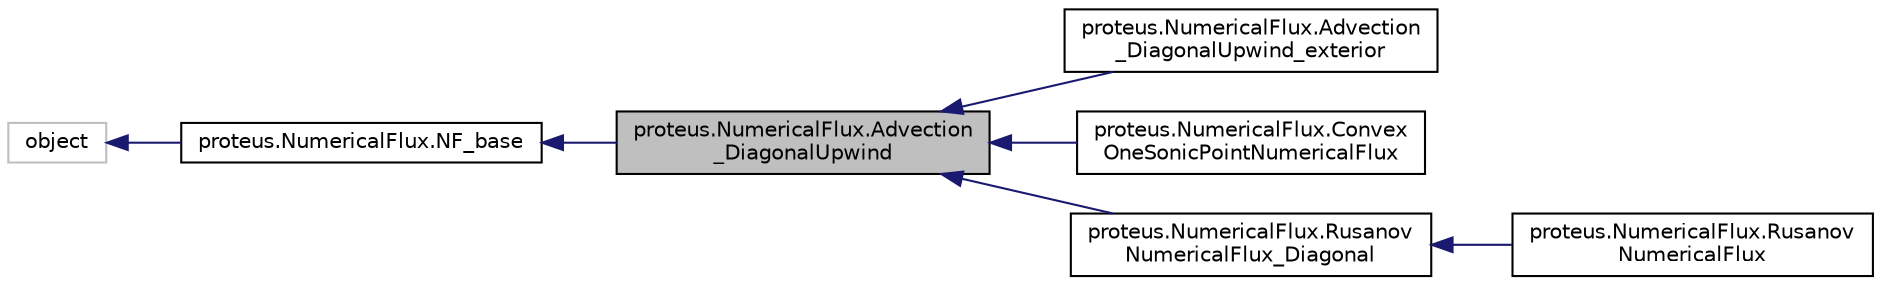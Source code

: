 digraph "proteus.NumericalFlux.Advection_DiagonalUpwind"
{
 // LATEX_PDF_SIZE
  edge [fontname="Helvetica",fontsize="10",labelfontname="Helvetica",labelfontsize="10"];
  node [fontname="Helvetica",fontsize="10",shape=record];
  rankdir="LR";
  Node1 [label="proteus.NumericalFlux.Advection\l_DiagonalUpwind",height=0.2,width=0.4,color="black", fillcolor="grey75", style="filled", fontcolor="black",tooltip=" "];
  Node2 -> Node1 [dir="back",color="midnightblue",fontsize="10",style="solid",fontname="Helvetica"];
  Node2 [label="proteus.NumericalFlux.NF_base",height=0.2,width=0.4,color="black", fillcolor="white", style="filled",URL="$df/d6e/classproteus_1_1NumericalFlux_1_1NF__base.html",tooltip=" "];
  Node3 -> Node2 [dir="back",color="midnightblue",fontsize="10",style="solid",fontname="Helvetica"];
  Node3 [label="object",height=0.2,width=0.4,color="grey75", fillcolor="white", style="filled",tooltip=" "];
  Node1 -> Node4 [dir="back",color="midnightblue",fontsize="10",style="solid",fontname="Helvetica"];
  Node4 [label="proteus.NumericalFlux.Advection\l_DiagonalUpwind_exterior",height=0.2,width=0.4,color="black", fillcolor="white", style="filled",URL="$d5/ddd/classproteus_1_1NumericalFlux_1_1Advection__DiagonalUpwind__exterior.html",tooltip=" "];
  Node1 -> Node5 [dir="back",color="midnightblue",fontsize="10",style="solid",fontname="Helvetica"];
  Node5 [label="proteus.NumericalFlux.Convex\lOneSonicPointNumericalFlux",height=0.2,width=0.4,color="black", fillcolor="white", style="filled",URL="$df/dcb/classproteus_1_1NumericalFlux_1_1ConvexOneSonicPointNumericalFlux.html",tooltip=" "];
  Node1 -> Node6 [dir="back",color="midnightblue",fontsize="10",style="solid",fontname="Helvetica"];
  Node6 [label="proteus.NumericalFlux.Rusanov\lNumericalFlux_Diagonal",height=0.2,width=0.4,color="black", fillcolor="white", style="filled",URL="$d9/d39/classproteus_1_1NumericalFlux_1_1RusanovNumericalFlux__Diagonal.html",tooltip=" "];
  Node6 -> Node7 [dir="back",color="midnightblue",fontsize="10",style="solid",fontname="Helvetica"];
  Node7 [label="proteus.NumericalFlux.Rusanov\lNumericalFlux",height=0.2,width=0.4,color="black", fillcolor="white", style="filled",URL="$dd/dd1/classproteus_1_1NumericalFlux_1_1RusanovNumericalFlux.html",tooltip=" "];
}
